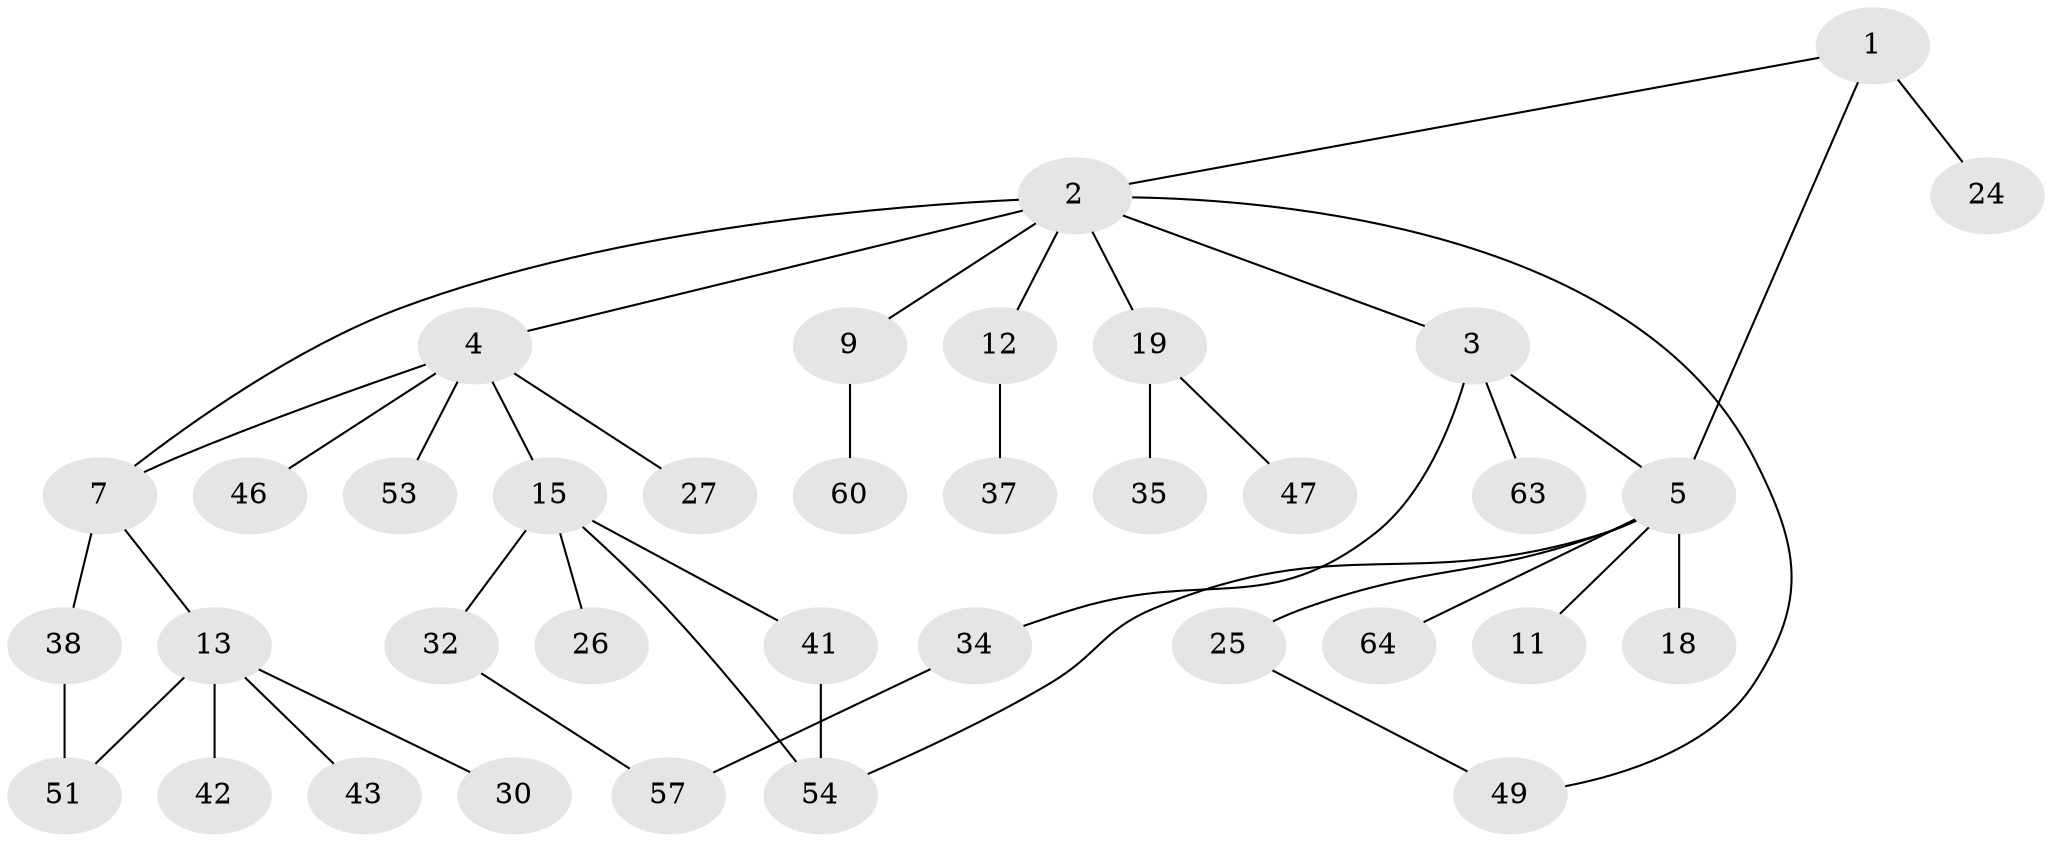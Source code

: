 // original degree distribution, {3: 0.2222222222222222, 8: 0.013888888888888888, 4: 0.08333333333333333, 6: 0.027777777777777776, 1: 0.3888888888888889, 2: 0.2638888888888889}
// Generated by graph-tools (version 1.1) at 2025/13/03/09/25 04:13:20]
// undirected, 36 vertices, 42 edges
graph export_dot {
graph [start="1"]
  node [color=gray90,style=filled];
  1;
  2;
  3 [super="+65+20"];
  4 [super="+6+10"];
  5 [super="+22+8"];
  7 [super="+31"];
  9 [super="+72+36"];
  11;
  12 [super="+23"];
  13 [super="+16"];
  15 [super="+17+71"];
  18 [super="+50"];
  19 [super="+21+28+59"];
  24;
  25 [super="+33"];
  26;
  27;
  30 [super="+70+52"];
  32;
  34 [super="+40"];
  35;
  37 [super="+44"];
  38 [super="+45"];
  41 [super="+55"];
  42;
  43;
  46 [super="+67"];
  47 [super="+61"];
  49 [super="+58+66"];
  51;
  53;
  54;
  57;
  60;
  63;
  64;
  1 -- 2;
  1 -- 5;
  1 -- 24;
  2 -- 3;
  2 -- 4;
  2 -- 9;
  2 -- 12;
  2 -- 19;
  2 -- 49;
  2 -- 7;
  3 -- 34;
  3 -- 63;
  3 -- 5;
  4 -- 27;
  4 -- 7;
  4 -- 15;
  4 -- 53;
  4 -- 46;
  5 -- 11;
  5 -- 18;
  5 -- 54;
  5 -- 64;
  5 -- 25;
  7 -- 13;
  7 -- 38;
  9 -- 60;
  12 -- 37;
  13 -- 51;
  13 -- 42;
  13 -- 43;
  13 -- 30;
  15 -- 26;
  15 -- 32;
  15 -- 41;
  15 -- 54;
  19 -- 47;
  19 -- 35;
  25 -- 49;
  32 -- 57;
  34 -- 57;
  38 -- 51;
  41 -- 54;
}
